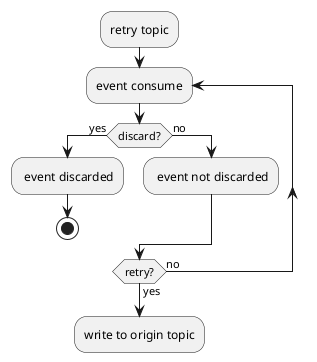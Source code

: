 @startuml

:retry topic;
repeat :event consume;

    if (discard?) then
        -> yes;
        : event discarded;
        stop
    else
      -> no;
      : event not discarded;
    endif

repeat while (retry?) is (no) not (yes)
:write to origin topic;









@enduml